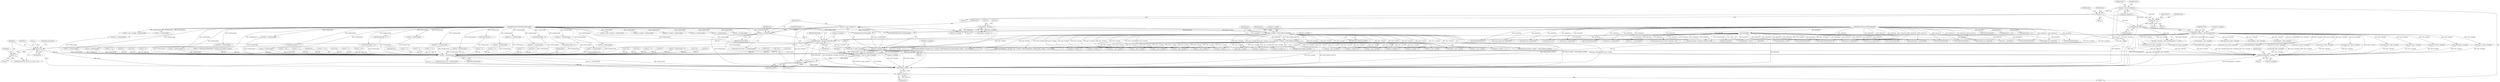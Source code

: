 digraph "0_gstreamer_bc2cdd57d549ab3ba59782e9b395d0cd683fd3ac@API" {
"1000468" [label="(Call,memcpy(pIns->pSample, lpMemFile, len))"];
"1000182" [label="(Call,pIns->pSample = AllocateSample(mem))"];
"1000186" [label="(Call,AllocateSample(mem))"];
"1000159" [label="(Call,mem *= 2)"];
"1000112" [label="(Call,mem = pIns->nLength+6)"];
"1000172" [label="(Call,mem *= 2)"];
"1000131" [label="(Call,!lpMemFile)"];
"1000104" [label="(MethodParameterIn,LPCSTR lpMemFile)"];
"1000465" [label="(Call,len <= dwMemLength)"];
"1000457" [label="(Call,len = pIns->nLength * 2)"];
"1000459" [label="(Call,pIns->nLength * 2)"];
"1000141" [label="(Call,pIns->nLength = MAX_SAMPLE_LENGTH)"];
"1000136" [label="(Call,pIns->nLength > MAX_SAMPLE_LENGTH)"];
"1000125" [label="(Call,(int)pIns->nLength)"];
"1000105" [label="(MethodParameterIn,DWORD dwMemLength)"];
"1000477" [label="(Call,(short int *)pIns->pSample)"];
"1000475" [label="(Call,*pSample = (short int *)pIns->pSample)"];
"1000502" [label="(Call,pSample++)"];
"1002032" [label="(Call,FreeSample(pIns->pSample))"];
"1000487" [label="(Call,j<len)"];
"1000490" [label="(Call,j+=2)"];
"1002018" [label="(Call,len > dwMemLength)"];
"1002045" [label="(Return,return len;)"];
"1000393" [label="(Call,len += 16)"];
"1000161" [label="(Literal,2)"];
"1001655" [label="(Call,k<len)"];
"1000469" [label="(Call,pIns->pSample)"];
"1001510" [label="(Call,lpMemFile+dwMemLength)"];
"1000846" [label="(Call,(short int *)lpMemFile)"];
"1000696" [label="(Call,len *= 2)"];
"1002018" [label="(Call,len > dwMemLength)"];
"1002046" [label="(Identifier,len)"];
"1001549" [label="(Call,len > 4*8)"];
"1002017" [label="(ControlStructure,if (len > dwMemLength))"];
"1000316" [label="(Call,memcpy(CompressionTable, lpMemFile, 16))"];
"1001740" [label="(Call,(LPBYTE)lpMemFile)"];
"1000145" [label="(Identifier,MAX_SAMPLE_LENGTH)"];
"1001544" [label="(Call,len > dwMemLength)"];
"1000347" [label="(Call,(BYTE)lpMemFile[j])"];
"1000637" [label="(Call,(signed char *)pIns->pSample)"];
"1000248" [label="(Call,len = pIns->nLength)"];
"1002044" [label="(Identifier,pIns)"];
"1000181" [label="(Call,(pIns->pSample = AllocateSample(mem)) == NULL)"];
"1000811" [label="(Call,len *= 2)"];
"1001567" [label="(Call,(LPBYTE)lpMemFile)"];
"1000645" [label="(Call,(signed char *)lpMemFile)"];
"1000940" [label="(Call,len < 4)"];
"1002045" [label="(Return,return len;)"];
"1002026" [label="(Block,)"];
"1001322" [label="(Call,len >= 4)"];
"1001502" [label="(Call,(LPBYTE)lpMemFile)"];
"1002033" [label="(Call,pIns->pSample)"];
"1000967" [label="(Call,ITUnpack16Bit(pIns->pSample, pIns->nLength, (LPBYTE)lpMemFile, dwMemLength, (nFlags == RS_IT21516)))"];
"1002004" [label="(Call,len = pIns->nLength = dwMemLength)"];
"1001199" [label="(Call,(LPDWORD)(lpMemFile+4))"];
"1000132" [label="(Identifier,lpMemFile)"];
"1000479" [label="(Call,pIns->pSample)"];
"1001163" [label="(Call,len *= 4)"];
"1001990" [label="(Call,len *= 4)"];
"1000573" [label="(Call,pIns->nLength * 2)"];
"1000491" [label="(Identifier,j)"];
"1001912" [label="(Call,len*4 > dwMemLength)"];
"1000524" [label="(Call,len > 1)"];
"1001230" [label="(Call,len-9)"];
"1000213" [label="(Call,pIns->nLength = dwMemLength)"];
"1001212" [label="(Call,dmax = pIns->nLength)"];
"1000137" [label="(Call,pIns->nLength)"];
"1001102" [label="(Call,dwMemLength >> 2)"];
"1000485" [label="(Identifier,j)"];
"1001017" [label="(Call,(LPBYTE)lpMemFile)"];
"1001919" [label="(Call,dwMemLength >> 2)"];
"1000998" [label="(Call,len = pIns->nLength)"];
"1001190" [label="(Call,(char *)pIns->pSample)"];
"1000159" [label="(Call,mem *= 2)"];
"1000183" [label="(Call,pIns->pSample)"];
"1001700" [label="(Call,pIns->nLength * 6)"];
"1000141" [label="(Call,pIns->nLength = MAX_SAMPLE_LENGTH)"];
"1000202" [label="(Call,len = pIns->nLength)"];
"1001368" [label="(Call,j<pIns->nLength)"];
"1000463" [label="(Literal,2)"];
"1000414" [label="(Call,(short int *)pIns->pSample)"];
"1000219" [label="(Call,*pSample = pIns->pSample)"];
"1001023" [label="(Call,(LPBYTE)pIns->pSample)"];
"1000723" [label="(Call,len = pIns->nLength)"];
"1000177" [label="(Identifier,pIns)"];
"1000127" [label="(Call,pIns->nLength)"];
"1000267" [label="(Call,(const signed char *)lpMemFile)"];
"1002024" [label="(Identifier,pIns)"];
"1000456" [label="(Block,)"];
"1001114" [label="(Call,(short int *)pIns->pSample)"];
"1001717" [label="(Call,len > dwMemLength)"];
"1000422" [label="(Call,(short int *)lpMemFile)"];
"1001529" [label="(Call,pIns->nLength * 3)"];
"1000407" [label="(Call,len > dwMemLength)"];
"1001011" [label="(Call,dwMemLength >> 1)"];
"1001254" [label="(Call,(signed char *)pIns->pSample)"];
"1001906" [label="(Call,len = pIns->nLength)"];
"1002001" [label="(Call,len > dwMemLength)"];
"1002006" [label="(Call,pIns->nLength = dwMemLength)"];
"1000188" [label="(Identifier,NULL)"];
"1001004" [label="(Call,len*2 > dwMemLength)"];
"1001208" [label="(Call,len = dwMemLength)"];
"1000477" [label="(Call,(short int *)pIns->pSample)"];
"1000622" [label="(Call,pIns->nLength * 2)"];
"1000579" [label="(Call,len > dwMemLength)"];
"1000124" [label="(Call,(int)pIns->nLength < 4)"];
"1000459" [label="(Call,pIns->nLength * 2)"];
"1000467" [label="(Identifier,dwMemLength)"];
"1001818" [label="(Call,(signed short *)pIns->pSample)"];
"1000501" [label="(Call,*pSample++)"];
"1000531" [label="(Call,(signed char *)pIns->pSample)"];
"1001241" [label="(Call,pIns->nLength * 2)"];
"1000320" [label="(Call,lpMemFile += 16)"];
"1000476" [label="(Identifier,pSample)"];
"1002032" [label="(Call,FreeSample(pIns->pSample))"];
"1000520" [label="(Call,dwMemLength & ~1)"];
"1000208" [label="(Call,len > dwMemLength)"];
"1000594" [label="(Call,(short int *)lpMemFile)"];
"1000171" [label="(Block,)"];
"1001516" [label="(Call,(LPBYTE)pIns->pSample)"];
"1000492" [label="(Literal,2)"];
"1001297" [label="(Call,j<len)"];
"1001089" [label="(Call,len = pIns->nLength)"];
"1000174" [label="(Literal,2)"];
"1000628" [label="(Call,len*2 <= dwMemLength)"];
"1000125" [label="(Call,(int)pIns->nLength)"];
"1000539" [label="(Call,(signed char *)lpMemFile)"];
"1001201" [label="(Call,lpMemFile+4)"];
"1000160" [label="(Identifier,mem)"];
"1002038" [label="(Identifier,pIns)"];
"1001108" [label="(Call,(short int *)lpMemFile)"];
"1000302" [label="(Call,(pIns->nLength + 1) / 2)"];
"1000496" [label="(Identifier,s)"];
"1000488" [label="(Identifier,j)"];
"1001645" [label="(Call,(signed short *)pIns->pSample)"];
"1000182" [label="(Call,pIns->pSample = AllocateSample(mem))"];
"1001925" [label="(Call,(LPCBYTE)lpMemFile)"];
"1001508" [label="(Call,(LPBYTE)(lpMemFile+dwMemLength))"];
"1001287" [label="(Call,(WORD *)pIns->pSample)"];
"1000475" [label="(Call,*pSample = (short int *)pIns->pSample)"];
"1000468" [label="(Call,memcpy(pIns->pSample, lpMemFile, len))"];
"1001329" [label="(Call,(LPBYTE)pIns->pSample)"];
"1000487" [label="(Call,j<len)"];
"1000122" [label="(Identifier,pIns)"];
"1000303" [label="(Call,pIns->nLength + 1)"];
"1000490" [label="(Call,j+=2)"];
"1000279" [label="(Call,j<len)"];
"1000928" [label="(Call,len *= 4)"];
"1000629" [label="(Call,len*2)"];
"1000310" [label="(Call,len > dwMemLength - 16)"];
"1000434" [label="(Call,j<len)"];
"1001476" [label="(Call,len = dwMemLength)"];
"1001274" [label="(Call,delta8 += lpMemFile[j])"];
"1000858" [label="(Call,len*4 > dwMemLength)"];
"1000312" [label="(Call,dwMemLength - 16)"];
"1001318" [label="(Call,len = dwMemLength)"];
"1000240" [label="(Call,lpMemFile[j] - 0x80)"];
"1001182" [label="(Call,packcharacter = lpMemFile[8])"];
"1000401" [label="(Call,pIns->nLength * 2)"];
"1000859" [label="(Call,len*4)"];
"1000187" [label="(Identifier,mem)"];
"1001828" [label="(Call,k<len)"];
"1000148" [label="(Identifier,pIns)"];
"1000211" [label="(Call,len = pIns->nLength = dwMemLength)"];
"1000113" [label="(Identifier,mem)"];
"1000142" [label="(Call,pIns->nLength)"];
"1000484" [label="(Call,j=0)"];
"1002020" [label="(Identifier,dwMemLength)"];
"1001931" [label="(Call,(short int *)pIns->pSample)"];
"1000482" [label="(ControlStructure,for (UINT j=0; j<len; j+=2))"];
"1000952" [label="(Call,ITUnpack8Bit(pIns->pSample, pIns->nLength, (LPBYTE)lpMemFile, dwMemLength, (nFlags == RS_IT2158)))"];
"1000460" [label="(Call,pIns->nLength)"];
"1000143" [label="(Identifier,pIns)"];
"1000473" [label="(Identifier,len)"];
"1000458" [label="(Identifier,len)"];
"1000186" [label="(Call,AllocateSample(mem))"];
"1000105" [label="(MethodParameterIn,DWORD dwMemLength)"];
"1000547" [label="(Call,j<len)"];
"1000135" [label="(ControlStructure,if (pIns->nLength > MAX_SAMPLE_LENGTH))"];
"1000489" [label="(Identifier,len)"];
"1001173" [label="(Call,dwMemLength > 9)"];
"1000164" [label="(Identifier,pIns)"];
"1000743" [label="(Call,len*2 > dwMemLength)"];
"1000104" [label="(MethodParameterIn,LPCSTR lpMemFile)"];
"1000229" [label="(Call,j<len)"];
"1001480" [label="(Call,len >= 4)"];
"1000254" [label="(Call,len > dwMemLength)"];
"1000357" [label="(Call,lpMemFile[j] >> 4)"];
"1001337" [label="(Call,(LPBYTE)lpMemFile)"];
"1000838" [label="(Call,len = pIns->nLength)"];
"1001178" [label="(Call,*psrc = lpMemFile)"];
"1000465" [label="(Call,len <= dwMemLength)"];
"1000586" [label="(Call,(short int *)pIns->pSample)"];
"1000173" [label="(Identifier,mem)"];
"1000123" [label="(Call,((int)pIns->nLength < 4) || (!lpMemFile))"];
"1000472" [label="(Identifier,lpMemFile)"];
"1000136" [label="(Call,pIns->nLength > MAX_SAMPLE_LENGTH)"];
"1002047" [label="(MethodReturn,UINT)"];
"1000112" [label="(Call,mem = pIns->nLength+6)"];
"1000114" [label="(Call,pIns->nLength+6)"];
"1000503" [label="(Identifier,pSample)"];
"1001995" [label="(Call,len = pIns->nLength)"];
"1000158" [label="(Block,)"];
"1000852" [label="(Call,(short int *)pIns->pSample)"];
"1000974" [label="(Call,(LPBYTE)lpMemFile)"];
"1001205" [label="(Call,len > dwMemLength)"];
"1000737" [label="(Call,(signed char *)pIns->pSample)"];
"1000106" [label="(Block,)"];
"1000505" [label="(ControlStructure,break;)"];
"1000731" [label="(Call,(signed char *)lpMemFile)"];
"1000457" [label="(Call,len = pIns->nLength * 2)"];
"1000744" [label="(Call,len*2)"];
"1000464" [label="(ControlStructure,if (len <= dwMemLength))"];
"1001485" [label="(Call,maxlen = pIns->nLength)"];
"1000470" [label="(Identifier,pIns)"];
"1001095" [label="(Call,len*4 > dwMemLength)"];
"1000602" [label="(Call,j<len)"];
"1001247" [label="(Call,len > dwMemLength)"];
"1000466" [label="(Identifier,len)"];
"1000502" [label="(Call,pSample++)"];
"1000259" [label="(Call,*pSample = pIns->pSample)"];
"1000324" [label="(Call,*pSample = pIns->pSample)"];
"1000130" [label="(Literal,4)"];
"1001169" [label="(Call,len = 9)"];
"1000509" [label="(Call,pIns->nLength * 2)"];
"1000140" [label="(Identifier,MAX_SAMPLE_LENGTH)"];
"1002011" [label="(Call,memcpy(pIns->pSample, lpMemFile, len))"];
"1001513" [label="(Call,len = DMFUnpack((LPBYTE)pIns->pSample, ibuf, ibufmax, maxlen))"];
"1000959" [label="(Call,(LPBYTE)lpMemFile)"];
"1001722" [label="(Call,len > 8*8)"];
"1001070" [label="(Call,len *= 2)"];
"1000515" [label="(Call,len > dwMemLength)"];
"1002019" [label="(Identifier,len)"];
"1000172" [label="(Call,mem *= 2)"];
"1000936" [label="(Call,len = dwMemLength)"];
"1000131" [label="(Call,!lpMemFile)"];
"1000468" -> "1000464"  [label="AST: "];
"1000468" -> "1000473"  [label="CFG: "];
"1000469" -> "1000468"  [label="AST: "];
"1000472" -> "1000468"  [label="AST: "];
"1000473" -> "1000468"  [label="AST: "];
"1000476" -> "1000468"  [label="CFG: "];
"1000468" -> "1002047"  [label="DDG: lpMemFile"];
"1000468" -> "1002047"  [label="DDG: memcpy(pIns->pSample, lpMemFile, len)"];
"1000182" -> "1000468"  [label="DDG: pIns->pSample"];
"1000131" -> "1000468"  [label="DDG: lpMemFile"];
"1000104" -> "1000468"  [label="DDG: lpMemFile"];
"1000465" -> "1000468"  [label="DDG: len"];
"1000468" -> "1000477"  [label="DDG: pIns->pSample"];
"1000468" -> "1000487"  [label="DDG: len"];
"1000182" -> "1000181"  [label="AST: "];
"1000182" -> "1000186"  [label="CFG: "];
"1000183" -> "1000182"  [label="AST: "];
"1000186" -> "1000182"  [label="AST: "];
"1000188" -> "1000182"  [label="CFG: "];
"1000182" -> "1002047"  [label="DDG: AllocateSample(mem)"];
"1000182" -> "1002047"  [label="DDG: pIns->pSample"];
"1000182" -> "1000181"  [label="DDG: pIns->pSample"];
"1000186" -> "1000182"  [label="DDG: mem"];
"1000182" -> "1000219"  [label="DDG: pIns->pSample"];
"1000182" -> "1000259"  [label="DDG: pIns->pSample"];
"1000182" -> "1000324"  [label="DDG: pIns->pSample"];
"1000182" -> "1000414"  [label="DDG: pIns->pSample"];
"1000182" -> "1000477"  [label="DDG: pIns->pSample"];
"1000182" -> "1000531"  [label="DDG: pIns->pSample"];
"1000182" -> "1000586"  [label="DDG: pIns->pSample"];
"1000182" -> "1000637"  [label="DDG: pIns->pSample"];
"1000182" -> "1000737"  [label="DDG: pIns->pSample"];
"1000182" -> "1000852"  [label="DDG: pIns->pSample"];
"1000182" -> "1000952"  [label="DDG: pIns->pSample"];
"1000182" -> "1000967"  [label="DDG: pIns->pSample"];
"1000182" -> "1001023"  [label="DDG: pIns->pSample"];
"1000182" -> "1001114"  [label="DDG: pIns->pSample"];
"1000182" -> "1001190"  [label="DDG: pIns->pSample"];
"1000182" -> "1001254"  [label="DDG: pIns->pSample"];
"1000182" -> "1001329"  [label="DDG: pIns->pSample"];
"1000182" -> "1001516"  [label="DDG: pIns->pSample"];
"1000182" -> "1001645"  [label="DDG: pIns->pSample"];
"1000182" -> "1001818"  [label="DDG: pIns->pSample"];
"1000182" -> "1001931"  [label="DDG: pIns->pSample"];
"1000182" -> "1002011"  [label="DDG: pIns->pSample"];
"1000182" -> "1002032"  [label="DDG: pIns->pSample"];
"1000186" -> "1000187"  [label="CFG: "];
"1000187" -> "1000186"  [label="AST: "];
"1000186" -> "1002047"  [label="DDG: mem"];
"1000186" -> "1000181"  [label="DDG: mem"];
"1000159" -> "1000186"  [label="DDG: mem"];
"1000112" -> "1000186"  [label="DDG: mem"];
"1000172" -> "1000186"  [label="DDG: mem"];
"1000159" -> "1000158"  [label="AST: "];
"1000159" -> "1000161"  [label="CFG: "];
"1000160" -> "1000159"  [label="AST: "];
"1000161" -> "1000159"  [label="AST: "];
"1000164" -> "1000159"  [label="CFG: "];
"1000112" -> "1000159"  [label="DDG: mem"];
"1000159" -> "1000172"  [label="DDG: mem"];
"1000112" -> "1000106"  [label="AST: "];
"1000112" -> "1000114"  [label="CFG: "];
"1000113" -> "1000112"  [label="AST: "];
"1000114" -> "1000112"  [label="AST: "];
"1000122" -> "1000112"  [label="CFG: "];
"1000112" -> "1002047"  [label="DDG: pIns->nLength+6"];
"1000112" -> "1002047"  [label="DDG: mem"];
"1000112" -> "1000172"  [label="DDG: mem"];
"1000172" -> "1000171"  [label="AST: "];
"1000172" -> "1000174"  [label="CFG: "];
"1000173" -> "1000172"  [label="AST: "];
"1000174" -> "1000172"  [label="AST: "];
"1000177" -> "1000172"  [label="CFG: "];
"1000131" -> "1000123"  [label="AST: "];
"1000131" -> "1000132"  [label="CFG: "];
"1000132" -> "1000131"  [label="AST: "];
"1000123" -> "1000131"  [label="CFG: "];
"1000131" -> "1002047"  [label="DDG: lpMemFile"];
"1000131" -> "1000123"  [label="DDG: lpMemFile"];
"1000104" -> "1000131"  [label="DDG: lpMemFile"];
"1000131" -> "1000240"  [label="DDG: lpMemFile"];
"1000131" -> "1000267"  [label="DDG: lpMemFile"];
"1000131" -> "1000316"  [label="DDG: lpMemFile"];
"1000131" -> "1000422"  [label="DDG: lpMemFile"];
"1000131" -> "1000539"  [label="DDG: lpMemFile"];
"1000131" -> "1000594"  [label="DDG: lpMemFile"];
"1000131" -> "1000645"  [label="DDG: lpMemFile"];
"1000131" -> "1000731"  [label="DDG: lpMemFile"];
"1000131" -> "1000846"  [label="DDG: lpMemFile"];
"1000131" -> "1000959"  [label="DDG: lpMemFile"];
"1000131" -> "1000974"  [label="DDG: lpMemFile"];
"1000131" -> "1001017"  [label="DDG: lpMemFile"];
"1000131" -> "1001108"  [label="DDG: lpMemFile"];
"1000131" -> "1001178"  [label="DDG: lpMemFile"];
"1000131" -> "1001182"  [label="DDG: lpMemFile"];
"1000131" -> "1001199"  [label="DDG: lpMemFile"];
"1000131" -> "1001201"  [label="DDG: lpMemFile"];
"1000131" -> "1001274"  [label="DDG: lpMemFile"];
"1000131" -> "1001337"  [label="DDG: lpMemFile"];
"1000131" -> "1001502"  [label="DDG: lpMemFile"];
"1000131" -> "1001567"  [label="DDG: lpMemFile"];
"1000131" -> "1001740"  [label="DDG: lpMemFile"];
"1000131" -> "1001925"  [label="DDG: lpMemFile"];
"1000131" -> "1002011"  [label="DDG: lpMemFile"];
"1000104" -> "1000101"  [label="AST: "];
"1000104" -> "1002047"  [label="DDG: lpMemFile"];
"1000104" -> "1000240"  [label="DDG: lpMemFile"];
"1000104" -> "1000267"  [label="DDG: lpMemFile"];
"1000104" -> "1000316"  [label="DDG: lpMemFile"];
"1000104" -> "1000320"  [label="DDG: lpMemFile"];
"1000104" -> "1000347"  [label="DDG: lpMemFile"];
"1000104" -> "1000357"  [label="DDG: lpMemFile"];
"1000104" -> "1000422"  [label="DDG: lpMemFile"];
"1000104" -> "1000539"  [label="DDG: lpMemFile"];
"1000104" -> "1000594"  [label="DDG: lpMemFile"];
"1000104" -> "1000645"  [label="DDG: lpMemFile"];
"1000104" -> "1000731"  [label="DDG: lpMemFile"];
"1000104" -> "1000846"  [label="DDG: lpMemFile"];
"1000104" -> "1000959"  [label="DDG: lpMemFile"];
"1000104" -> "1000974"  [label="DDG: lpMemFile"];
"1000104" -> "1001017"  [label="DDG: lpMemFile"];
"1000104" -> "1001108"  [label="DDG: lpMemFile"];
"1000104" -> "1001178"  [label="DDG: lpMemFile"];
"1000104" -> "1001182"  [label="DDG: lpMemFile"];
"1000104" -> "1001199"  [label="DDG: lpMemFile"];
"1000104" -> "1001201"  [label="DDG: lpMemFile"];
"1000104" -> "1001274"  [label="DDG: lpMemFile"];
"1000104" -> "1001337"  [label="DDG: lpMemFile"];
"1000104" -> "1001502"  [label="DDG: lpMemFile"];
"1000104" -> "1001508"  [label="DDG: lpMemFile"];
"1000104" -> "1001510"  [label="DDG: lpMemFile"];
"1000104" -> "1001567"  [label="DDG: lpMemFile"];
"1000104" -> "1001740"  [label="DDG: lpMemFile"];
"1000104" -> "1001925"  [label="DDG: lpMemFile"];
"1000104" -> "1002011"  [label="DDG: lpMemFile"];
"1000465" -> "1000464"  [label="AST: "];
"1000465" -> "1000467"  [label="CFG: "];
"1000466" -> "1000465"  [label="AST: "];
"1000467" -> "1000465"  [label="AST: "];
"1000470" -> "1000465"  [label="CFG: "];
"1000476" -> "1000465"  [label="CFG: "];
"1000465" -> "1002047"  [label="DDG: len <= dwMemLength"];
"1000457" -> "1000465"  [label="DDG: len"];
"1000105" -> "1000465"  [label="DDG: dwMemLength"];
"1000465" -> "1000487"  [label="DDG: len"];
"1000465" -> "1002018"  [label="DDG: dwMemLength"];
"1000457" -> "1000456"  [label="AST: "];
"1000457" -> "1000459"  [label="CFG: "];
"1000458" -> "1000457"  [label="AST: "];
"1000459" -> "1000457"  [label="AST: "];
"1000466" -> "1000457"  [label="CFG: "];
"1000457" -> "1002047"  [label="DDG: pIns->nLength * 2"];
"1000459" -> "1000457"  [label="DDG: pIns->nLength"];
"1000459" -> "1000457"  [label="DDG: 2"];
"1000459" -> "1000463"  [label="CFG: "];
"1000460" -> "1000459"  [label="AST: "];
"1000463" -> "1000459"  [label="AST: "];
"1000459" -> "1002047"  [label="DDG: pIns->nLength"];
"1000141" -> "1000459"  [label="DDG: pIns->nLength"];
"1000136" -> "1000459"  [label="DDG: pIns->nLength"];
"1000141" -> "1000135"  [label="AST: "];
"1000141" -> "1000145"  [label="CFG: "];
"1000142" -> "1000141"  [label="AST: "];
"1000145" -> "1000141"  [label="AST: "];
"1000148" -> "1000141"  [label="CFG: "];
"1000141" -> "1002047"  [label="DDG: pIns->nLength"];
"1000141" -> "1002047"  [label="DDG: MAX_SAMPLE_LENGTH"];
"1000136" -> "1000141"  [label="DDG: MAX_SAMPLE_LENGTH"];
"1000141" -> "1000202"  [label="DDG: pIns->nLength"];
"1000141" -> "1000248"  [label="DDG: pIns->nLength"];
"1000141" -> "1000302"  [label="DDG: pIns->nLength"];
"1000141" -> "1000303"  [label="DDG: pIns->nLength"];
"1000141" -> "1000401"  [label="DDG: pIns->nLength"];
"1000141" -> "1000509"  [label="DDG: pIns->nLength"];
"1000141" -> "1000573"  [label="DDG: pIns->nLength"];
"1000141" -> "1000622"  [label="DDG: pIns->nLength"];
"1000141" -> "1000723"  [label="DDG: pIns->nLength"];
"1000141" -> "1000838"  [label="DDG: pIns->nLength"];
"1000141" -> "1000952"  [label="DDG: pIns->nLength"];
"1000141" -> "1000967"  [label="DDG: pIns->nLength"];
"1000141" -> "1000998"  [label="DDG: pIns->nLength"];
"1000141" -> "1001089"  [label="DDG: pIns->nLength"];
"1000141" -> "1001212"  [label="DDG: pIns->nLength"];
"1000141" -> "1001241"  [label="DDG: pIns->nLength"];
"1000141" -> "1001368"  [label="DDG: pIns->nLength"];
"1000141" -> "1001485"  [label="DDG: pIns->nLength"];
"1000141" -> "1001529"  [label="DDG: pIns->nLength"];
"1000141" -> "1001700"  [label="DDG: pIns->nLength"];
"1000141" -> "1001906"  [label="DDG: pIns->nLength"];
"1000141" -> "1001995"  [label="DDG: pIns->nLength"];
"1000136" -> "1000135"  [label="AST: "];
"1000136" -> "1000140"  [label="CFG: "];
"1000137" -> "1000136"  [label="AST: "];
"1000140" -> "1000136"  [label="AST: "];
"1000143" -> "1000136"  [label="CFG: "];
"1000148" -> "1000136"  [label="CFG: "];
"1000136" -> "1002047"  [label="DDG: MAX_SAMPLE_LENGTH"];
"1000136" -> "1002047"  [label="DDG: pIns->nLength > MAX_SAMPLE_LENGTH"];
"1000136" -> "1002047"  [label="DDG: pIns->nLength"];
"1000125" -> "1000136"  [label="DDG: pIns->nLength"];
"1000136" -> "1000202"  [label="DDG: pIns->nLength"];
"1000136" -> "1000248"  [label="DDG: pIns->nLength"];
"1000136" -> "1000302"  [label="DDG: pIns->nLength"];
"1000136" -> "1000303"  [label="DDG: pIns->nLength"];
"1000136" -> "1000401"  [label="DDG: pIns->nLength"];
"1000136" -> "1000509"  [label="DDG: pIns->nLength"];
"1000136" -> "1000573"  [label="DDG: pIns->nLength"];
"1000136" -> "1000622"  [label="DDG: pIns->nLength"];
"1000136" -> "1000723"  [label="DDG: pIns->nLength"];
"1000136" -> "1000838"  [label="DDG: pIns->nLength"];
"1000136" -> "1000952"  [label="DDG: pIns->nLength"];
"1000136" -> "1000967"  [label="DDG: pIns->nLength"];
"1000136" -> "1000998"  [label="DDG: pIns->nLength"];
"1000136" -> "1001089"  [label="DDG: pIns->nLength"];
"1000136" -> "1001212"  [label="DDG: pIns->nLength"];
"1000136" -> "1001241"  [label="DDG: pIns->nLength"];
"1000136" -> "1001368"  [label="DDG: pIns->nLength"];
"1000136" -> "1001485"  [label="DDG: pIns->nLength"];
"1000136" -> "1001529"  [label="DDG: pIns->nLength"];
"1000136" -> "1001700"  [label="DDG: pIns->nLength"];
"1000136" -> "1001906"  [label="DDG: pIns->nLength"];
"1000136" -> "1001995"  [label="DDG: pIns->nLength"];
"1000125" -> "1000124"  [label="AST: "];
"1000125" -> "1000127"  [label="CFG: "];
"1000126" -> "1000125"  [label="AST: "];
"1000127" -> "1000125"  [label="AST: "];
"1000130" -> "1000125"  [label="CFG: "];
"1000125" -> "1002047"  [label="DDG: pIns->nLength"];
"1000125" -> "1000124"  [label="DDG: pIns->nLength"];
"1000105" -> "1000101"  [label="AST: "];
"1000105" -> "1002047"  [label="DDG: dwMemLength"];
"1000105" -> "1000208"  [label="DDG: dwMemLength"];
"1000105" -> "1000211"  [label="DDG: dwMemLength"];
"1000105" -> "1000213"  [label="DDG: dwMemLength"];
"1000105" -> "1000254"  [label="DDG: dwMemLength"];
"1000105" -> "1000312"  [label="DDG: dwMemLength"];
"1000105" -> "1000407"  [label="DDG: dwMemLength"];
"1000105" -> "1000515"  [label="DDG: dwMemLength"];
"1000105" -> "1000520"  [label="DDG: dwMemLength"];
"1000105" -> "1000579"  [label="DDG: dwMemLength"];
"1000105" -> "1000628"  [label="DDG: dwMemLength"];
"1000105" -> "1000743"  [label="DDG: dwMemLength"];
"1000105" -> "1000858"  [label="DDG: dwMemLength"];
"1000105" -> "1000936"  [label="DDG: dwMemLength"];
"1000105" -> "1000952"  [label="DDG: dwMemLength"];
"1000105" -> "1000967"  [label="DDG: dwMemLength"];
"1000105" -> "1001004"  [label="DDG: dwMemLength"];
"1000105" -> "1001011"  [label="DDG: dwMemLength"];
"1000105" -> "1001095"  [label="DDG: dwMemLength"];
"1000105" -> "1001102"  [label="DDG: dwMemLength"];
"1000105" -> "1001173"  [label="DDG: dwMemLength"];
"1000105" -> "1001205"  [label="DDG: dwMemLength"];
"1000105" -> "1001208"  [label="DDG: dwMemLength"];
"1000105" -> "1001247"  [label="DDG: dwMemLength"];
"1000105" -> "1001318"  [label="DDG: dwMemLength"];
"1000105" -> "1001476"  [label="DDG: dwMemLength"];
"1000105" -> "1001508"  [label="DDG: dwMemLength"];
"1000105" -> "1001510"  [label="DDG: dwMemLength"];
"1000105" -> "1001544"  [label="DDG: dwMemLength"];
"1000105" -> "1001717"  [label="DDG: dwMemLength"];
"1000105" -> "1001912"  [label="DDG: dwMemLength"];
"1000105" -> "1001919"  [label="DDG: dwMemLength"];
"1000105" -> "1002001"  [label="DDG: dwMemLength"];
"1000105" -> "1002004"  [label="DDG: dwMemLength"];
"1000105" -> "1002006"  [label="DDG: dwMemLength"];
"1000105" -> "1002018"  [label="DDG: dwMemLength"];
"1000477" -> "1000475"  [label="AST: "];
"1000477" -> "1000479"  [label="CFG: "];
"1000478" -> "1000477"  [label="AST: "];
"1000479" -> "1000477"  [label="AST: "];
"1000475" -> "1000477"  [label="CFG: "];
"1000477" -> "1002047"  [label="DDG: pIns->pSample"];
"1000477" -> "1000475"  [label="DDG: pIns->pSample"];
"1000477" -> "1002032"  [label="DDG: pIns->pSample"];
"1000475" -> "1000456"  [label="AST: "];
"1000476" -> "1000475"  [label="AST: "];
"1000485" -> "1000475"  [label="CFG: "];
"1000475" -> "1002047"  [label="DDG: pSample"];
"1000475" -> "1002047"  [label="DDG: (short int *)pIns->pSample"];
"1000475" -> "1000502"  [label="DDG: pSample"];
"1000502" -> "1000501"  [label="AST: "];
"1000502" -> "1000503"  [label="CFG: "];
"1000503" -> "1000502"  [label="AST: "];
"1000501" -> "1000502"  [label="CFG: "];
"1000502" -> "1002047"  [label="DDG: pSample"];
"1002032" -> "1002026"  [label="AST: "];
"1002032" -> "1002033"  [label="CFG: "];
"1002033" -> "1002032"  [label="AST: "];
"1002038" -> "1002032"  [label="CFG: "];
"1002032" -> "1002047"  [label="DDG: FreeSample(pIns->pSample)"];
"1000637" -> "1002032"  [label="DDG: pIns->pSample"];
"1000952" -> "1002032"  [label="DDG: pIns->pSample"];
"1001818" -> "1002032"  [label="DDG: pIns->pSample"];
"1001516" -> "1002032"  [label="DDG: pIns->pSample"];
"1000737" -> "1002032"  [label="DDG: pIns->pSample"];
"1001114" -> "1002032"  [label="DDG: pIns->pSample"];
"1000586" -> "1002032"  [label="DDG: pIns->pSample"];
"1001931" -> "1002032"  [label="DDG: pIns->pSample"];
"1001023" -> "1002032"  [label="DDG: pIns->pSample"];
"1002011" -> "1002032"  [label="DDG: pIns->pSample"];
"1001190" -> "1002032"  [label="DDG: pIns->pSample"];
"1000531" -> "1002032"  [label="DDG: pIns->pSample"];
"1000414" -> "1002032"  [label="DDG: pIns->pSample"];
"1000852" -> "1002032"  [label="DDG: pIns->pSample"];
"1001287" -> "1002032"  [label="DDG: pIns->pSample"];
"1001645" -> "1002032"  [label="DDG: pIns->pSample"];
"1001329" -> "1002032"  [label="DDG: pIns->pSample"];
"1000967" -> "1002032"  [label="DDG: pIns->pSample"];
"1000487" -> "1000482"  [label="AST: "];
"1000487" -> "1000489"  [label="CFG: "];
"1000488" -> "1000487"  [label="AST: "];
"1000489" -> "1000487"  [label="AST: "];
"1000496" -> "1000487"  [label="CFG: "];
"1000505" -> "1000487"  [label="CFG: "];
"1000487" -> "1002047"  [label="DDG: j"];
"1000487" -> "1002047"  [label="DDG: j<len"];
"1000490" -> "1000487"  [label="DDG: j"];
"1000484" -> "1000487"  [label="DDG: j"];
"1000487" -> "1000490"  [label="DDG: j"];
"1000487" -> "1002018"  [label="DDG: len"];
"1000490" -> "1000482"  [label="AST: "];
"1000490" -> "1000492"  [label="CFG: "];
"1000491" -> "1000490"  [label="AST: "];
"1000492" -> "1000490"  [label="AST: "];
"1000488" -> "1000490"  [label="CFG: "];
"1002018" -> "1002017"  [label="AST: "];
"1002018" -> "1002020"  [label="CFG: "];
"1002019" -> "1002018"  [label="AST: "];
"1002020" -> "1002018"  [label="AST: "];
"1002024" -> "1002018"  [label="CFG: "];
"1002044" -> "1002018"  [label="CFG: "];
"1002018" -> "1002047"  [label="DDG: len > dwMemLength"];
"1002018" -> "1002047"  [label="DDG: dwMemLength"];
"1002018" -> "1002047"  [label="DDG: len"];
"1000393" -> "1002018"  [label="DDG: len"];
"1001297" -> "1002018"  [label="DDG: len"];
"1001163" -> "1002018"  [label="DDG: len"];
"1000254" -> "1002018"  [label="DDG: len"];
"1000254" -> "1002018"  [label="DDG: dwMemLength"];
"1001990" -> "1002018"  [label="DDG: len"];
"1000310" -> "1002018"  [label="DDG: len"];
"1000928" -> "1002018"  [label="DDG: len"];
"1001513" -> "1002018"  [label="DDG: len"];
"1000859" -> "1002018"  [label="DDG: len"];
"1000229" -> "1002018"  [label="DDG: len"];
"1000279" -> "1002018"  [label="DDG: len"];
"1001322" -> "1002018"  [label="DDG: len"];
"1001247" -> "1002018"  [label="DDG: len"];
"1001247" -> "1002018"  [label="DDG: dwMemLength"];
"1000811" -> "1002018"  [label="DDG: len"];
"1001655" -> "1002018"  [label="DDG: len"];
"1000629" -> "1002018"  [label="DDG: len"];
"1000524" -> "1002018"  [label="DDG: len"];
"1001169" -> "1002018"  [label="DDG: len"];
"1001544" -> "1002018"  [label="DDG: len"];
"1001544" -> "1002018"  [label="DDG: dwMemLength"];
"1001828" -> "1002018"  [label="DDG: len"];
"1000579" -> "1002018"  [label="DDG: len"];
"1000579" -> "1002018"  [label="DDG: dwMemLength"];
"1000434" -> "1002018"  [label="DDG: len"];
"1000696" -> "1002018"  [label="DDG: len"];
"1000744" -> "1002018"  [label="DDG: len"];
"1000940" -> "1002018"  [label="DDG: len"];
"1000407" -> "1002018"  [label="DDG: len"];
"1000407" -> "1002018"  [label="DDG: dwMemLength"];
"1001717" -> "1002018"  [label="DDG: len"];
"1001717" -> "1002018"  [label="DDG: dwMemLength"];
"1000602" -> "1002018"  [label="DDG: len"];
"1002011" -> "1002018"  [label="DDG: len"];
"1001722" -> "1002018"  [label="DDG: len"];
"1001480" -> "1002018"  [label="DDG: len"];
"1001070" -> "1002018"  [label="DDG: len"];
"1000547" -> "1002018"  [label="DDG: len"];
"1001549" -> "1002018"  [label="DDG: len"];
"1001230" -> "1002018"  [label="DDG: len"];
"1001011" -> "1002018"  [label="DDG: dwMemLength"];
"1001912" -> "1002018"  [label="DDG: dwMemLength"];
"1001205" -> "1002018"  [label="DDG: dwMemLength"];
"1002001" -> "1002018"  [label="DDG: dwMemLength"];
"1001095" -> "1002018"  [label="DDG: dwMemLength"];
"1000208" -> "1002018"  [label="DDG: dwMemLength"];
"1000628" -> "1002018"  [label="DDG: dwMemLength"];
"1001004" -> "1002018"  [label="DDG: dwMemLength"];
"1000743" -> "1002018"  [label="DDG: dwMemLength"];
"1000312" -> "1002018"  [label="DDG: dwMemLength"];
"1000967" -> "1002018"  [label="DDG: dwMemLength"];
"1001102" -> "1002018"  [label="DDG: dwMemLength"];
"1000952" -> "1002018"  [label="DDG: dwMemLength"];
"1001173" -> "1002018"  [label="DDG: dwMemLength"];
"1000520" -> "1002018"  [label="DDG: dwMemLength"];
"1001919" -> "1002018"  [label="DDG: dwMemLength"];
"1000515" -> "1002018"  [label="DDG: dwMemLength"];
"1000858" -> "1002018"  [label="DDG: dwMemLength"];
"1002018" -> "1002045"  [label="DDG: len"];
"1002045" -> "1000106"  [label="AST: "];
"1002045" -> "1002046"  [label="CFG: "];
"1002046" -> "1002045"  [label="AST: "];
"1002047" -> "1002045"  [label="CFG: "];
"1002045" -> "1002047"  [label="DDG: <RET>"];
"1002046" -> "1002045"  [label="DDG: len"];
}
